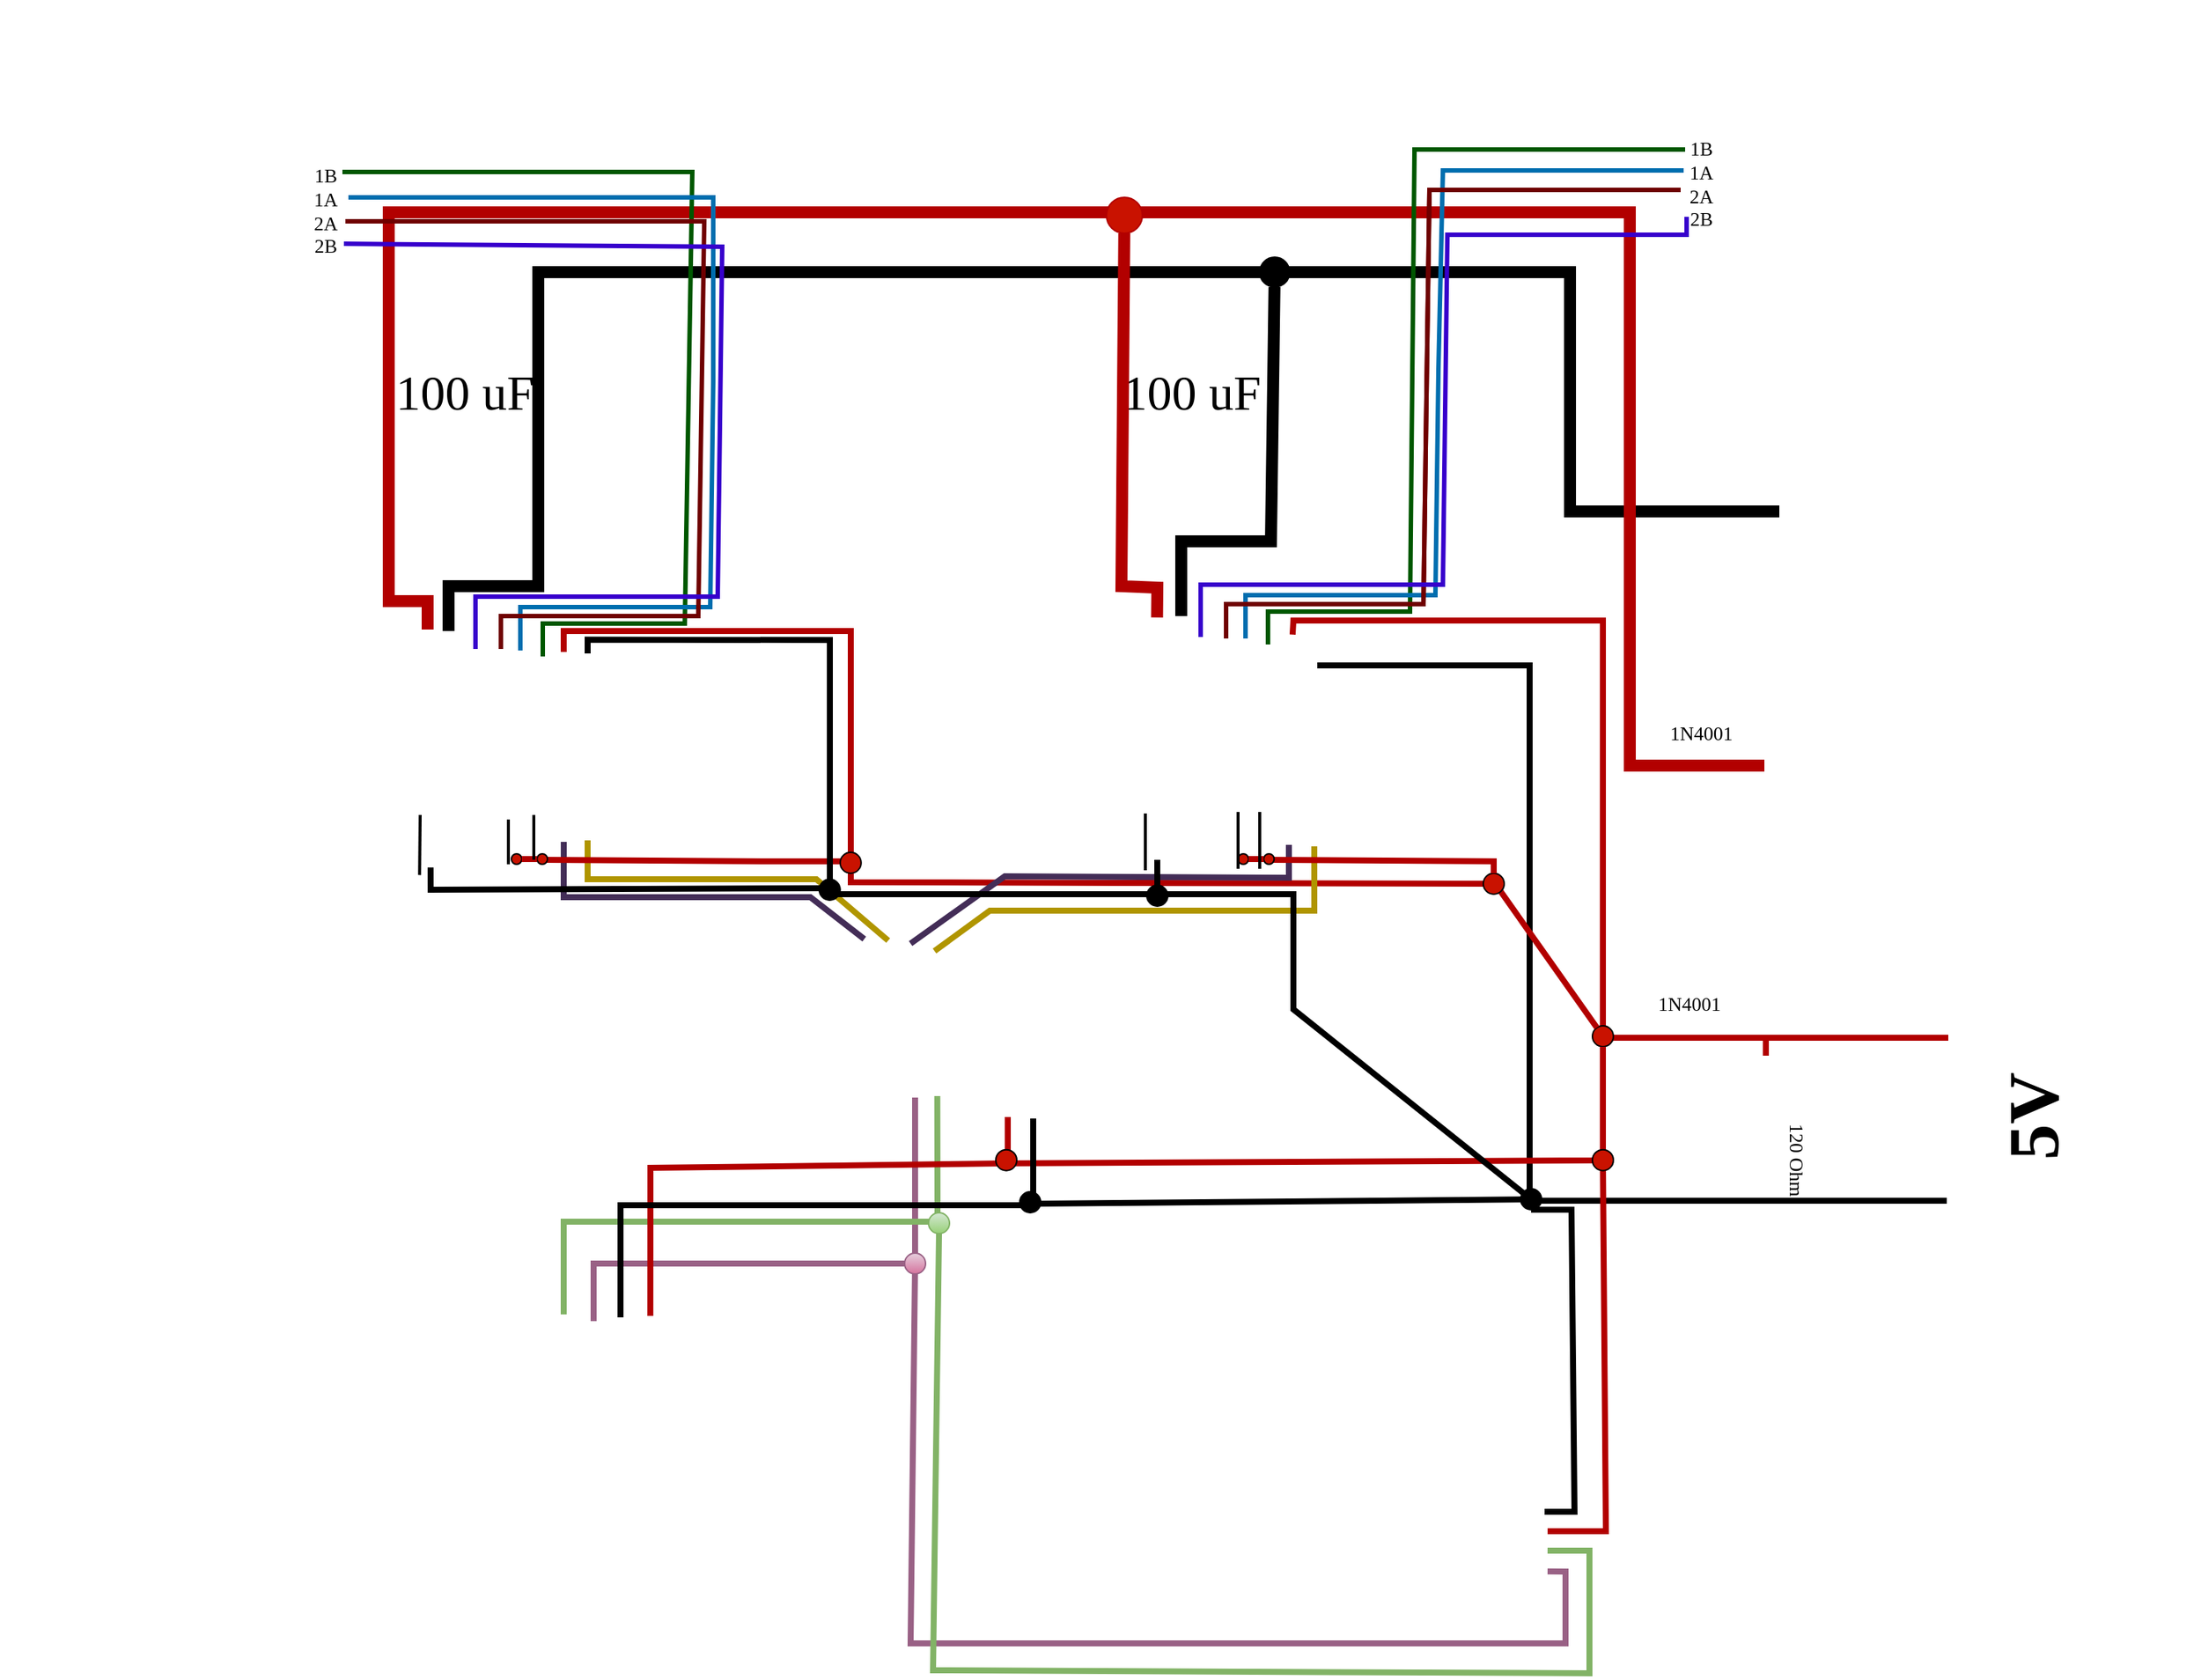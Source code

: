 <mxfile version="20.3.3" type="device"><diagram id="msQ-T8HynuRrJo_k9gsp" name="Page-1"><mxGraphModel dx="1621" dy="1454" grid="0" gridSize="10" guides="1" tooltips="1" connect="1" arrows="1" fold="1" page="0" pageScale="1" pageWidth="827" pageHeight="1169" math="0" shadow="0"><root><mxCell id="0"/><mxCell id="1" parent="0"/><mxCell id="jXU40LlYIS5cMDpd4E87-1" value="" style="shape=image;verticalLabelPosition=bottom;labelBackgroundColor=default;verticalAlign=top;aspect=fixed;imageAspect=0;image=https://mecrisp-stellaris-folkdoc.sourceforge.io/_images/blue-pill.jpg;rotation=0;" parent="1" vertex="1"><mxGeometry x="247.81" y="-120" width="362.19" height="140" as="geometry"/></mxCell><mxCell id="QvM7gZhNKE7TSKZlfNGz-2" value="" style="shape=image;verticalLabelPosition=bottom;labelBackgroundColor=default;verticalAlign=top;aspect=fixed;imageAspect=0;image=https://d2t1xqejof9utc.cloudfront.net/screenshots/pics/e58d6b5ea26cf8fde4ae7e203d1c088b/large.png;rotation=90;" vertex="1" parent="1"><mxGeometry x="984.5" y="-699.5" width="258.67" height="194" as="geometry"/></mxCell><mxCell id="QvM7gZhNKE7TSKZlfNGz-3" value="" style="shape=image;verticalLabelPosition=bottom;labelBackgroundColor=default;verticalAlign=top;aspect=fixed;imageAspect=0;image=https://d2t1xqejof9utc.cloudfront.net/screenshots/pics/e58d6b5ea26cf8fde4ae7e203d1c088b/large.png;rotation=90;flipH=0;flipV=1;" vertex="1" parent="1"><mxGeometry x="-172" y="-686.9" width="262.54" height="196.9" as="geometry"/></mxCell><mxCell id="QvM7gZhNKE7TSKZlfNGz-10" value="" style="shape=image;verticalLabelPosition=bottom;labelBackgroundColor=default;verticalAlign=top;aspect=fixed;imageAspect=0;image=https://www.makerguides.com/wp-content/uploads/2019/02/A4988-Connections-pinout-microstepping-pins.png;rotation=-90;clipPath=inset(0% 12.33% 1.27% 0.33%);" vertex="1" parent="1"><mxGeometry x="120" y="-286.2" width="160" height="118.779" as="geometry"/></mxCell><mxCell id="QvM7gZhNKE7TSKZlfNGz-11" value="" style="shape=image;verticalLabelPosition=bottom;labelBackgroundColor=default;verticalAlign=top;aspect=fixed;imageAspect=0;image=https://www.makerguides.com/wp-content/uploads/2019/02/A4988-Connections-pinout-microstepping-pins.png;rotation=-90;" vertex="1" parent="1"><mxGeometry x="600" y="-290" width="171.76" height="112.95" as="geometry"/></mxCell><mxCell id="QvM7gZhNKE7TSKZlfNGz-13" value="" style="shape=image;verticalLabelPosition=bottom;labelBackgroundColor=default;verticalAlign=top;aspect=fixed;imageAspect=0;image=https://www.elementzonline.com/image/cache/catalog/data/products/Sensors%20and%20Modules/Accelerometers/MPU6050/sku_154602_2-550x550.jpg;rotation=90;" vertex="1" parent="1"><mxGeometry x="130.0" y="110" width="190" height="190" as="geometry"/></mxCell><mxCell id="QvM7gZhNKE7TSKZlfNGz-14" value="" style="shape=image;verticalLabelPosition=bottom;labelBackgroundColor=default;verticalAlign=top;aspect=fixed;imageAspect=0;image=https://lastminuteengineers.b-cdn.net/wp-content/uploads/arduino/I2C-LCD-Display-Pinout.png;clipPath=inset(0% 22% 23.85% 0%);" vertex="1" parent="1"><mxGeometry x="520" y="100" width="385" height="244.327" as="geometry"/></mxCell><mxCell id="QvM7gZhNKE7TSKZlfNGz-16" value="" style="shape=image;verticalLabelPosition=bottom;labelBackgroundColor=default;verticalAlign=top;aspect=fixed;imageAspect=0;image=https://cdn-icons-png.flaticon.com/512/3015/3015677.png;rotation=-90;" vertex="1" parent="1"><mxGeometry x="1050" y="-432.85" width="252" height="252" as="geometry"/></mxCell><mxCell id="QvM7gZhNKE7TSKZlfNGz-21" value="" style="shape=image;verticalLabelPosition=bottom;labelBackgroundColor=default;verticalAlign=top;aspect=fixed;imageAspect=0;image=https://i.pinimg.com/originals/ef/bb/5e/efbb5e3a929ed16d584e2bfb46614b70.jpg;rotation=-90;" vertex="1" parent="1"><mxGeometry x="1100" y="-81.08" width="270" height="191.08" as="geometry"/></mxCell><mxCell id="QvM7gZhNKE7TSKZlfNGz-22" value="&lt;h1 style=&quot;font-size: 48px;&quot;&gt;&lt;font face=&quot;Times New Roman&quot; style=&quot;font-size: 48px;&quot;&gt;5V&lt;/font&gt;&lt;/h1&gt;" style="text;html=1;strokeColor=none;fillColor=none;align=center;verticalAlign=middle;whiteSpace=wrap;rounded=0;rotation=-90;fontSize=48;" vertex="1" parent="1"><mxGeometry x="1190" y="-0.54" width="60" height="30" as="geometry"/></mxCell><mxCell id="QvM7gZhNKE7TSKZlfNGz-29" value="" style="endArrow=none;html=1;rounded=0;strokeWidth=8;fontFamily=Times New Roman;fontSize=48;" edge="1" parent="1"><mxGeometry width="50" height="50" relative="1" as="geometry"><mxPoint x="160" y="-310" as="sourcePoint"/><mxPoint x="1050" y="-390" as="targetPoint"/><Array as="points"><mxPoint x="160" y="-340"/><mxPoint x="220" y="-340"/><mxPoint x="220" y="-550"/><mxPoint x="910" y="-550"/><mxPoint x="910" y="-390"/></Array></mxGeometry></mxCell><mxCell id="QvM7gZhNKE7TSKZlfNGz-30" value="" style="shape=image;verticalLabelPosition=bottom;labelBackgroundColor=default;verticalAlign=top;aspect=fixed;imageAspect=0;image=https://static.thenounproject.com/png/1730548-200.png;rotation=-90;" vertex="1" parent="1"><mxGeometry x="122.85" y="-470" width="97.15" height="97.15" as="geometry"/></mxCell><mxCell id="QvM7gZhNKE7TSKZlfNGz-31" value="&lt;font style=&quot;font-size: 33px;&quot;&gt;100 uF&lt;/font&gt;" style="text;html=1;strokeColor=none;fillColor=none;align=center;verticalAlign=middle;whiteSpace=wrap;rounded=0;fontFamily=Times New Roman;fontSize=48;" vertex="1" parent="1"><mxGeometry x="122.85" y="-490" width="96.42" height="30" as="geometry"/></mxCell><mxCell id="QvM7gZhNKE7TSKZlfNGz-32" value="" style="endArrow=none;html=1;rounded=0;strokeWidth=8;fontFamily=Times New Roman;fontSize=33;fillColor=#e51400;strokeColor=#B20000;" edge="1" parent="1"><mxGeometry width="50" height="50" relative="1" as="geometry"><mxPoint x="146" y="-311" as="sourcePoint"/><mxPoint x="1040" y="-220" as="targetPoint"/><Array as="points"><mxPoint x="146" y="-330"/><mxPoint x="120" y="-330"/><mxPoint x="120" y="-590"/><mxPoint x="950" y="-590"/><mxPoint x="950" y="-340"/><mxPoint x="950" y="-220"/></Array></mxGeometry></mxCell><mxCell id="QvM7gZhNKE7TSKZlfNGz-33" value="" style="shape=image;verticalLabelPosition=bottom;labelBackgroundColor=default;verticalAlign=top;aspect=fixed;imageAspect=0;image=https://www.makerguides.com/wp-content/uploads/2019/02/A4988-Connections-pinout-microstepping-pins.png;rotation=-90;clipPath=inset(0% 12.33% 1.27% 0.33%);" vertex="1" parent="1"><mxGeometry x="605.88" y="-286.2" width="160" height="118.779" as="geometry"/></mxCell><mxCell id="QvM7gZhNKE7TSKZlfNGz-34" value="" style="shape=image;verticalLabelPosition=bottom;labelBackgroundColor=default;verticalAlign=top;aspect=fixed;imageAspect=0;image=https://static.thenounproject.com/png/1730548-200.png;rotation=-90;" vertex="1" parent="1"><mxGeometry x="608.73" y="-470" width="97.15" height="97.15" as="geometry"/></mxCell><mxCell id="QvM7gZhNKE7TSKZlfNGz-35" value="&lt;font style=&quot;font-size: 33px;&quot;&gt;100 uF&lt;/font&gt;" style="text;html=1;strokeColor=none;fillColor=none;align=center;verticalAlign=middle;whiteSpace=wrap;rounded=0;fontFamily=Times New Roman;fontSize=48;" vertex="1" parent="1"><mxGeometry x="608.73" y="-490" width="96.42" height="30" as="geometry"/></mxCell><mxCell id="QvM7gZhNKE7TSKZlfNGz-36" value="" style="endArrow=none;html=1;rounded=0;strokeWidth=8;fontFamily=Times New Roman;fontSize=33;" edge="1" parent="1" target="QvM7gZhNKE7TSKZlfNGz-42"><mxGeometry width="50" height="50" relative="1" as="geometry"><mxPoint x="650" y="-320" as="sourcePoint"/><mxPoint x="710" y="-550" as="targetPoint"/><Array as="points"><mxPoint x="650" y="-370"/><mxPoint x="710" y="-370"/></Array></mxGeometry></mxCell><mxCell id="QvM7gZhNKE7TSKZlfNGz-42" value="" style="ellipse;whiteSpace=wrap;html=1;aspect=fixed;fontFamily=Times New Roman;fontSize=33;fillColor=#000000;" vertex="1" parent="1"><mxGeometry x="702.5" y="-560" width="20" height="20" as="geometry"/></mxCell><mxCell id="QvM7gZhNKE7TSKZlfNGz-46" value="" style="endArrow=none;html=1;rounded=0;strokeWidth=8;fontFamily=Times New Roman;fontSize=33;fillColor=#e51400;strokeColor=#B20000;entryX=0.998;entryY=0.039;entryDx=0;entryDy=0;entryPerimeter=0;" edge="1" parent="1" source="QvM7gZhNKE7TSKZlfNGz-47" target="QvM7gZhNKE7TSKZlfNGz-11"><mxGeometry width="50" height="50" relative="1" as="geometry"><mxPoint x="609" y="-590" as="sourcePoint"/><mxPoint x="630" y="-320" as="targetPoint"/><Array as="points"><mxPoint x="610" y="-340"/><mxPoint x="634" y="-339"/></Array></mxGeometry></mxCell><mxCell id="QvM7gZhNKE7TSKZlfNGz-47" value="" style="ellipse;whiteSpace=wrap;html=1;aspect=fixed;fontFamily=Times New Roman;fontSize=33;fillColor=#C91200;fontColor=#ffffff;strokeColor=#B20000;" vertex="1" parent="1"><mxGeometry x="600" y="-600" width="24" height="24" as="geometry"/></mxCell><mxCell id="QvM7gZhNKE7TSKZlfNGz-50" value="" style="endArrow=none;html=1;rounded=0;strokeWidth=3;fontFamily=Times New Roman;fontSize=33;fillColor=#008a00;strokeColor=#005700;" edge="1" parent="1"><mxGeometry width="50" height="50" relative="1" as="geometry"><mxPoint x="708" y="-301" as="sourcePoint"/><mxPoint x="987" y="-632" as="targetPoint"/><Array as="points"><mxPoint x="708" y="-323"/><mxPoint x="803" y="-323"/><mxPoint x="806" y="-632"/></Array></mxGeometry></mxCell><mxCell id="QvM7gZhNKE7TSKZlfNGz-51" value="1B&lt;br style=&quot;font-size: 13px;&quot;&gt;1A&lt;br style=&quot;font-size: 13px;&quot;&gt;2A&lt;br style=&quot;font-size: 13px;&quot;&gt;2B" style="text;html=1;strokeColor=none;fillColor=none;align=center;verticalAlign=middle;whiteSpace=wrap;rounded=0;fontFamily=Times New Roman;fontSize=13;" vertex="1" parent="1"><mxGeometry x="968" y="-624" width="60" height="30" as="geometry"/></mxCell><mxCell id="QvM7gZhNKE7TSKZlfNGz-52" value="" style="endArrow=none;html=1;rounded=0;strokeWidth=3;fontFamily=Times New Roman;fontSize=33;fillColor=#1ba1e2;strokeColor=#006EAF;" edge="1" parent="1"><mxGeometry width="50" height="50" relative="1" as="geometry"><mxPoint x="693" y="-305" as="sourcePoint"/><mxPoint x="986" y="-618" as="targetPoint"/><Array as="points"><mxPoint x="693" y="-334"/><mxPoint x="820" y="-334"/><mxPoint x="822" y="-485"/><mxPoint x="825" y="-618"/></Array></mxGeometry></mxCell><mxCell id="QvM7gZhNKE7TSKZlfNGz-53" value="" style="endArrow=none;html=1;rounded=0;strokeWidth=3;fontFamily=Times New Roman;fontSize=33;fillColor=#a20025;strokeColor=#6F0000;" edge="1" parent="1"><mxGeometry width="50" height="50" relative="1" as="geometry"><mxPoint x="680" y="-305" as="sourcePoint"/><mxPoint x="954" y="-605" as="targetPoint"/><Array as="points"><mxPoint x="680" y="-328"/><mxPoint x="812" y="-328"/><mxPoint x="816" y="-605"/></Array></mxGeometry></mxCell><mxCell id="QvM7gZhNKE7TSKZlfNGz-54" value="" style="endArrow=none;html=1;rounded=0;strokeWidth=3;fontFamily=Times New Roman;fontSize=33;fillColor=#a20025;strokeColor=#6F0000;" edge="1" parent="1"><mxGeometry width="50" height="50" relative="1" as="geometry"><mxPoint x="680" y="-306" as="sourcePoint"/><mxPoint x="984" y="-605" as="targetPoint"/><Array as="points"><mxPoint x="680" y="-328"/><mxPoint x="812" y="-328"/><mxPoint x="816" y="-605"/></Array></mxGeometry></mxCell><mxCell id="QvM7gZhNKE7TSKZlfNGz-55" value="" style="endArrow=none;html=1;rounded=0;strokeWidth=3;fontFamily=Times New Roman;fontSize=13;fillColor=#6a00ff;strokeColor=#3700CC;" edge="1" parent="1"><mxGeometry width="50" height="50" relative="1" as="geometry"><mxPoint x="663" y="-306" as="sourcePoint"/><mxPoint x="988" y="-587" as="targetPoint"/><Array as="points"><mxPoint x="663" y="-341"/><mxPoint x="825" y="-341"/><mxPoint x="828" y="-575"/><mxPoint x="988" y="-575"/></Array></mxGeometry></mxCell><mxCell id="QvM7gZhNKE7TSKZlfNGz-64" value="" style="endArrow=none;html=1;rounded=0;strokeWidth=3;fontFamily=Times New Roman;fontSize=33;fillColor=#008a00;strokeColor=#005700;" edge="1" parent="1"><mxGeometry width="50" height="50" relative="1" as="geometry"><mxPoint x="223" y="-293" as="sourcePoint"/><mxPoint x="89" y="-617" as="targetPoint"/><Array as="points"><mxPoint x="223" y="-315"/><mxPoint x="318" y="-315"/><mxPoint x="323" y="-617"/></Array></mxGeometry></mxCell><mxCell id="QvM7gZhNKE7TSKZlfNGz-65" value="" style="endArrow=none;html=1;rounded=0;strokeWidth=3;fontFamily=Times New Roman;fontSize=33;fillColor=#1ba1e2;strokeColor=#006EAF;entryX=0.75;entryY=0.2;entryDx=0;entryDy=0;entryPerimeter=0;" edge="1" parent="1" target="QvM7gZhNKE7TSKZlfNGz-68"><mxGeometry width="50" height="50" relative="1" as="geometry"><mxPoint x="208" y="-297" as="sourcePoint"/><mxPoint x="501" y="-610" as="targetPoint"/><Array as="points"><mxPoint x="208" y="-326"/><mxPoint x="335" y="-326"/><mxPoint x="337" y="-477"/><mxPoint x="337" y="-600"/></Array></mxGeometry></mxCell><mxCell id="QvM7gZhNKE7TSKZlfNGz-66" value="" style="endArrow=none;html=1;rounded=0;strokeWidth=3;fontFamily=Times New Roman;fontSize=33;fillColor=#a20025;strokeColor=#6F0000;entryX=0.717;entryY=0.733;entryDx=0;entryDy=0;entryPerimeter=0;" edge="1" parent="1" target="QvM7gZhNKE7TSKZlfNGz-68"><mxGeometry width="50" height="50" relative="1" as="geometry"><mxPoint x="195" y="-298.0" as="sourcePoint"/><mxPoint x="499" y="-597.0" as="targetPoint"/><Array as="points"><mxPoint x="195" y="-320.0"/><mxPoint x="327" y="-320.0"/><mxPoint x="331" y="-584"/></Array></mxGeometry></mxCell><mxCell id="QvM7gZhNKE7TSKZlfNGz-67" value="" style="endArrow=none;html=1;rounded=0;strokeWidth=3;fontFamily=Times New Roman;fontSize=13;fillColor=#6a00ff;strokeColor=#3700CC;" edge="1" parent="1"><mxGeometry width="50" height="50" relative="1" as="geometry"><mxPoint x="178.0" y="-298" as="sourcePoint"/><mxPoint x="90" y="-569" as="targetPoint"/><Array as="points"><mxPoint x="178.0" y="-333"/><mxPoint x="340.0" y="-333"/><mxPoint x="343.0" y="-567"/></Array></mxGeometry></mxCell><mxCell id="QvM7gZhNKE7TSKZlfNGz-68" value="1B&lt;br style=&quot;font-size: 13px;&quot;&gt;1A&lt;br style=&quot;font-size: 13px;&quot;&gt;2A&lt;br style=&quot;font-size: 13px;&quot;&gt;2B" style="text;html=1;strokeColor=none;fillColor=none;align=center;verticalAlign=middle;whiteSpace=wrap;rounded=0;fontFamily=Times New Roman;fontSize=13;" vertex="1" parent="1"><mxGeometry x="48" y="-606" width="60" height="30" as="geometry"/></mxCell><mxCell id="QvM7gZhNKE7TSKZlfNGz-69" value="" style="endArrow=none;html=1;rounded=0;strokeWidth=4;fontFamily=Times New Roman;fontSize=13;exitX=0.876;exitY=0.964;exitDx=0;exitDy=0;exitPerimeter=0;" edge="1" parent="1" source="QvM7gZhNKE7TSKZlfNGz-33"><mxGeometry width="50" height="50" relative="1" as="geometry"><mxPoint x="860" y="-193" as="sourcePoint"/><mxPoint x="1162" y="71" as="targetPoint"/><Array as="points"><mxPoint x="883" y="-287"/><mxPoint x="883" y="71"/></Array></mxGeometry></mxCell><mxCell id="QvM7gZhNKE7TSKZlfNGz-70" value="" style="endArrow=none;html=1;rounded=0;strokeWidth=4;fontFamily=Times New Roman;fontSize=13;fillColor=#e51400;strokeColor=#B20000;entryX=1.005;entryY=0.825;entryDx=0;entryDy=0;entryPerimeter=0;" edge="1" parent="1" target="QvM7gZhNKE7TSKZlfNGz-33"><mxGeometry width="50" height="50" relative="1" as="geometry"><mxPoint x="1163" y="-38" as="sourcePoint"/><mxPoint x="724" y="-310" as="targetPoint"/><Array as="points"><mxPoint x="932" y="-38"/><mxPoint x="932" y="-317"/><mxPoint x="725" y="-317"/></Array></mxGeometry></mxCell><mxCell id="QvM7gZhNKE7TSKZlfNGz-71" value="" style="ellipse;whiteSpace=wrap;html=1;aspect=fixed;fontFamily=Times New Roman;fontSize=13;fillColor=#C91200;" vertex="1" parent="1"><mxGeometry x="925" y="-46" width="14" height="14" as="geometry"/></mxCell><mxCell id="QvM7gZhNKE7TSKZlfNGz-72" value="" style="endArrow=none;html=1;rounded=0;strokeWidth=4;fontFamily=Times New Roman;fontSize=13;fillColor=#e51400;strokeColor=#B20000;" edge="1" parent="1" target="QvM7gZhNKE7TSKZlfNGz-71"><mxGeometry width="50" height="50" relative="1" as="geometry"><mxPoint x="534" y="15" as="sourcePoint"/><mxPoint x="920" y="-46" as="targetPoint"/><Array as="points"><mxPoint x="534" y="46"/><mxPoint x="932" y="44"/></Array></mxGeometry></mxCell><mxCell id="QvM7gZhNKE7TSKZlfNGz-73" value="" style="ellipse;whiteSpace=wrap;html=1;aspect=fixed;fontFamily=Times New Roman;fontSize=13;fillColor=#000000;strokeColor=#000000;" vertex="1" parent="1"><mxGeometry x="877" y="63" width="14" height="14" as="geometry"/></mxCell><mxCell id="QvM7gZhNKE7TSKZlfNGz-75" value="" style="endArrow=none;html=1;rounded=0;strokeWidth=4;fontFamily=Times New Roman;fontSize=13;" edge="1" parent="1" target="QvM7gZhNKE7TSKZlfNGz-73"><mxGeometry width="50" height="50" relative="1" as="geometry"><mxPoint x="551" y="16" as="sourcePoint"/><mxPoint x="869" y="66" as="targetPoint"/><Array as="points"><mxPoint x="551" y="73"/></Array></mxGeometry></mxCell><mxCell id="QvM7gZhNKE7TSKZlfNGz-77" value="" style="endArrow=none;html=1;rounded=0;strokeWidth=4;fontFamily=Times New Roman;fontSize=13;fillColor=#e51400;strokeColor=#B20000;" edge="1" parent="1" target="QvM7gZhNKE7TSKZlfNGz-71"><mxGeometry width="50" height="50" relative="1" as="geometry"><mxPoint x="237" y="-296" as="sourcePoint"/><mxPoint x="569" y="-213" as="targetPoint"/><Array as="points"><mxPoint x="237" y="-310"/><mxPoint x="429" y="-310"/><mxPoint x="429" y="-142"/><mxPoint x="860" y="-141"/></Array></mxGeometry></mxCell><mxCell id="QvM7gZhNKE7TSKZlfNGz-78" value="" style="shape=image;verticalLabelPosition=bottom;labelBackgroundColor=default;verticalAlign=top;aspect=fixed;imageAspect=0;image=https://flaviocopes.com/electronics-components-diodes/Screen%20Shot%202020-12-06%20at%2011.54.39.png;clipPath=inset(36.43% 34.67% 36.43% 34%);rotation=-180;" vertex="1" parent="1"><mxGeometry x="964" y="-233" width="68" height="27.49" as="geometry"/></mxCell><mxCell id="QvM7gZhNKE7TSKZlfNGz-82" value="" style="shape=image;verticalLabelPosition=bottom;labelBackgroundColor=default;verticalAlign=top;aspect=fixed;imageAspect=0;image=https://www.nicepng.com/png/detail/207-2078852_this-symbol-may-be-simpler-https-switch-symbol.png;clipPath=inset(9.09% 12% 9.09% 11.67%);" vertex="1" parent="1"><mxGeometry x="1057" y="-55.34" width="99" height="23.34" as="geometry"/></mxCell><mxCell id="QvM7gZhNKE7TSKZlfNGz-84" value="" style="shape=image;verticalLabelPosition=bottom;labelBackgroundColor=default;verticalAlign=top;aspect=fixed;imageAspect=0;image=https://flaviocopes.com/electronics-components-diodes/Screen%20Shot%202020-12-06%20at%2011.54.39.png;clipPath=inset(36.43% 34.67% 36.43% 34%);rotation=-180;" vertex="1" parent="1"><mxGeometry x="960" y="-51" width="68" height="27.49" as="geometry"/></mxCell><mxCell id="QvM7gZhNKE7TSKZlfNGz-86" value="" style="shape=image;verticalLabelPosition=bottom;labelBackgroundColor=default;verticalAlign=top;aspect=fixed;imageAspect=0;image=https://deskthority.net/wiki/images/thumb/f/f0/Circuit_symbol--Light-emitting_diode.svg/300px-Circuit_symbol--Light-emitting_diode.svg.png;rotation=90;" vertex="1" parent="1"><mxGeometry x="1016" y="-26" width="50" height="50" as="geometry"/></mxCell><mxCell id="QvM7gZhNKE7TSKZlfNGz-87" value="" style="shape=image;verticalLabelPosition=bottom;labelBackgroundColor=default;verticalAlign=top;aspect=fixed;imageAspect=0;image=https://upload.wikimedia.org/wikipedia/commons/thumb/a/a0/Resistor_symbol_Europe.svg/2560px-Resistor_symbol_Europe.svg.png;rotation=90;" vertex="1" parent="1"><mxGeometry x="1018.14" y="36" width="45.72" height="22.86" as="geometry"/></mxCell><mxCell id="QvM7gZhNKE7TSKZlfNGz-88" value="120 Ohm" style="text;html=1;strokeColor=none;fillColor=none;align=center;verticalAlign=middle;whiteSpace=wrap;rounded=0;fontFamily=Times New Roman;fontSize=13;rotation=90;" vertex="1" parent="1"><mxGeometry x="1032" y="28.86" width="60" height="30" as="geometry"/></mxCell><mxCell id="QvM7gZhNKE7TSKZlfNGz-89" value="" style="endArrow=none;html=1;rounded=0;strokeWidth=4;fontFamily=Times New Roman;fontSize=13;exitX=0;exitY=0.5;exitDx=0;exitDy=0;fillColor=#e51400;strokeColor=#B20000;" edge="1" parent="1" source="QvM7gZhNKE7TSKZlfNGz-86"><mxGeometry width="50" height="50" relative="1" as="geometry"><mxPoint x="1082" y="21" as="sourcePoint"/><mxPoint x="1041" y="-37" as="targetPoint"/></mxGeometry></mxCell><mxCell id="QvM7gZhNKE7TSKZlfNGz-90" value="1N4001" style="text;html=1;strokeColor=none;fillColor=none;align=center;verticalAlign=middle;whiteSpace=wrap;rounded=0;fontFamily=Times New Roman;fontSize=13;" vertex="1" parent="1"><mxGeometry x="960" y="-76" width="60" height="30" as="geometry"/></mxCell><mxCell id="QvM7gZhNKE7TSKZlfNGz-91" value="1N4001" style="text;html=1;strokeColor=none;fillColor=none;align=center;verticalAlign=middle;whiteSpace=wrap;rounded=0;fontFamily=Times New Roman;fontSize=13;" vertex="1" parent="1"><mxGeometry x="968" y="-257" width="60" height="30" as="geometry"/></mxCell><mxCell id="QvM7gZhNKE7TSKZlfNGz-93" value="" style="endArrow=none;html=1;rounded=0;strokeWidth=4;fontFamily=Times New Roman;fontSize=13;entryX=0.139;entryY=0.812;entryDx=0;entryDy=0;entryPerimeter=0;fillColor=#76608a;strokeColor=#432D57;" edge="1" parent="1" target="QvM7gZhNKE7TSKZlfNGz-10"><mxGeometry width="50" height="50" relative="1" as="geometry"><mxPoint x="438" y="-104" as="sourcePoint"/><mxPoint x="633" y="-242" as="targetPoint"/><Array as="points"><mxPoint x="402" y="-132"/><mxPoint x="237" y="-132"/></Array></mxGeometry></mxCell><mxCell id="QvM7gZhNKE7TSKZlfNGz-94" value="" style="endArrow=none;html=1;rounded=0;strokeWidth=4;fontFamily=Times New Roman;fontSize=13;entryX=0.145;entryY=0.946;entryDx=0;entryDy=0;entryPerimeter=0;fillColor=#e3c800;strokeColor=#B09500;" edge="1" parent="1" target="QvM7gZhNKE7TSKZlfNGz-10"><mxGeometry width="50" height="50" relative="1" as="geometry"><mxPoint x="454" y="-103" as="sourcePoint"/><mxPoint x="283" y="-154" as="targetPoint"/><Array as="points"><mxPoint x="406" y="-144"/><mxPoint x="253" y="-144"/></Array></mxGeometry></mxCell><mxCell id="QvM7gZhNKE7TSKZlfNGz-95" value="" style="endArrow=none;html=1;rounded=0;strokeWidth=4;fontFamily=Times New Roman;fontSize=13;entryX=0.126;entryY=0.804;entryDx=0;entryDy=0;entryPerimeter=0;fillColor=#76608a;strokeColor=#432D57;" edge="1" parent="1" target="QvM7gZhNKE7TSKZlfNGz-33"><mxGeometry width="50" height="50" relative="1" as="geometry"><mxPoint x="469" y="-101" as="sourcePoint"/><mxPoint x="539" y="-151" as="targetPoint"/><Array as="points"><mxPoint x="532" y="-146"/><mxPoint x="722" y="-145"/></Array></mxGeometry></mxCell><mxCell id="QvM7gZhNKE7TSKZlfNGz-96" value="" style="endArrow=none;html=1;rounded=0;strokeWidth=4;fontFamily=Times New Roman;fontSize=13;entryX=0.12;entryY=0.947;entryDx=0;entryDy=0;entryPerimeter=0;fillColor=#e3c800;strokeColor=#B09500;" edge="1" parent="1" target="QvM7gZhNKE7TSKZlfNGz-33"><mxGeometry width="50" height="50" relative="1" as="geometry"><mxPoint x="485" y="-96" as="sourcePoint"/><mxPoint x="535" y="-146" as="targetPoint"/><Array as="points"><mxPoint x="522" y="-123"/><mxPoint x="739" y="-123"/></Array></mxGeometry></mxCell><mxCell id="QvM7gZhNKE7TSKZlfNGz-97" value="" style="endArrow=none;html=1;rounded=0;strokeWidth=4;fontFamily=Times New Roman;fontSize=13;entryX=0.5;entryY=1;entryDx=0;entryDy=0;" edge="1" parent="1" target="QvM7gZhNKE7TSKZlfNGz-73"><mxGeometry width="50" height="50" relative="1" as="geometry"><mxPoint x="893" y="279" as="sourcePoint"/><mxPoint x="961" y="134" as="targetPoint"/><Array as="points"><mxPoint x="913" y="279"/><mxPoint x="911" y="77"/></Array></mxGeometry></mxCell><mxCell id="QvM7gZhNKE7TSKZlfNGz-98" value="" style="endArrow=none;html=1;rounded=0;strokeWidth=4;fontFamily=Times New Roman;fontSize=13;fillColor=#e51400;strokeColor=#B20000;" edge="1" parent="1"><mxGeometry width="50" height="50" relative="1" as="geometry"><mxPoint x="895" y="292" as="sourcePoint"/><mxPoint x="932" y="45" as="targetPoint"/><Array as="points"><mxPoint x="934" y="292"/></Array></mxGeometry></mxCell><mxCell id="QvM7gZhNKE7TSKZlfNGz-99" value="" style="ellipse;whiteSpace=wrap;html=1;aspect=fixed;fontFamily=Times New Roman;fontSize=13;fillColor=#C91200;" vertex="1" parent="1"><mxGeometry x="925" y="36.86" width="14" height="14" as="geometry"/></mxCell><mxCell id="QvM7gZhNKE7TSKZlfNGz-100" value="" style="endArrow=none;html=1;rounded=0;strokeWidth=4;fontFamily=Times New Roman;fontSize=13;entryX=0.619;entryY=0.871;entryDx=0;entryDy=0;entryPerimeter=0;fillColor=#e6d0de;gradientColor=#d5739d;strokeColor=#996185;" edge="1" parent="1" target="jXU40LlYIS5cMDpd4E87-1"><mxGeometry width="50" height="50" relative="1" as="geometry"><mxPoint x="257" y="151.46" as="sourcePoint"/><mxPoint x="380" y="-0.54" as="targetPoint"/><Array as="points"><mxPoint x="257" y="113"/><mxPoint x="472" y="113"/></Array></mxGeometry></mxCell><mxCell id="QvM7gZhNKE7TSKZlfNGz-101" value="" style="ellipse;whiteSpace=wrap;html=1;aspect=fixed;fontFamily=Times New Roman;fontSize=13;fillColor=#e6d0de;strokeColor=#996185;gradientColor=#d5739d;" vertex="1" parent="1"><mxGeometry x="465" y="106" width="14" height="14" as="geometry"/></mxCell><mxCell id="QvM7gZhNKE7TSKZlfNGz-103" value="" style="endArrow=none;html=1;rounded=0;strokeWidth=4;fontFamily=Times New Roman;fontSize=13;exitX=0.974;exitY=0.896;exitDx=0;exitDy=0;exitPerimeter=0;fillColor=#e6d0de;gradientColor=#d5739d;strokeColor=#996185;" edge="1" parent="1" source="QvM7gZhNKE7TSKZlfNGz-14" target="QvM7gZhNKE7TSKZlfNGz-101"><mxGeometry width="50" height="50" relative="1" as="geometry"><mxPoint x="527" y="193" as="sourcePoint"/><mxPoint x="577" y="143" as="targetPoint"/><Array as="points"><mxPoint x="907" y="319"/><mxPoint x="907" y="367"/><mxPoint x="469" y="367"/></Array></mxGeometry></mxCell><mxCell id="QvM7gZhNKE7TSKZlfNGz-104" value="" style="endArrow=none;html=1;rounded=0;strokeWidth=4;fontFamily=Times New Roman;fontSize=13;exitX=0.66;exitY=0.864;exitDx=0;exitDy=0;exitPerimeter=0;fillColor=#d5e8d4;gradientColor=#97d077;strokeColor=#82b366;" edge="1" parent="1" source="jXU40LlYIS5cMDpd4E87-1"><mxGeometry width="50" height="50" relative="1" as="geometry"><mxPoint x="484" y="235" as="sourcePoint"/><mxPoint x="237" y="147" as="targetPoint"/><Array as="points"><mxPoint x="487" y="85"/><mxPoint x="237" y="85"/></Array></mxGeometry></mxCell><mxCell id="QvM7gZhNKE7TSKZlfNGz-105" value="" style="ellipse;whiteSpace=wrap;html=1;aspect=fixed;fontFamily=Times New Roman;fontSize=13;fillColor=#d5e8d4;strokeColor=#82b366;gradientColor=#97d077;" vertex="1" parent="1"><mxGeometry x="481" y="79" width="14" height="14" as="geometry"/></mxCell><mxCell id="QvM7gZhNKE7TSKZlfNGz-106" value="" style="endArrow=none;html=1;rounded=0;strokeWidth=4;fontFamily=Times New Roman;fontSize=13;entryX=0.5;entryY=1;entryDx=0;entryDy=0;exitX=0.974;exitY=0.839;exitDx=0;exitDy=0;exitPerimeter=0;fillColor=#d5e8d4;gradientColor=#97d077;strokeColor=#82b366;" edge="1" parent="1" source="QvM7gZhNKE7TSKZlfNGz-14" target="QvM7gZhNKE7TSKZlfNGz-105"><mxGeometry width="50" height="50" relative="1" as="geometry"><mxPoint x="582" y="251" as="sourcePoint"/><mxPoint x="632" y="201" as="targetPoint"/><Array as="points"><mxPoint x="923" y="305"/><mxPoint x="923" y="387"/><mxPoint x="484" y="385"/></Array></mxGeometry></mxCell><mxCell id="QvM7gZhNKE7TSKZlfNGz-107" value="" style="ellipse;whiteSpace=wrap;html=1;aspect=fixed;fontFamily=Times New Roman;fontSize=13;fillColor=#C91200;" vertex="1" parent="1"><mxGeometry x="852" y="-148" width="14" height="14" as="geometry"/></mxCell><mxCell id="QvM7gZhNKE7TSKZlfNGz-108" value="" style="endArrow=none;html=1;rounded=0;strokeWidth=4;fontFamily=Times New Roman;fontSize=13;entryX=0.5;entryY=0;entryDx=0;entryDy=0;exitX=0.064;exitY=0.686;exitDx=0;exitDy=0;exitPerimeter=0;fillColor=#e51400;strokeColor=#B20000;" edge="1" parent="1" source="QvM7gZhNKE7TSKZlfNGz-33" target="QvM7gZhNKE7TSKZlfNGz-107"><mxGeometry width="50" height="50" relative="1" as="geometry"><mxPoint x="810" y="-144" as="sourcePoint"/><mxPoint x="860" y="-194" as="targetPoint"/><Array as="points"><mxPoint x="859" y="-156"/></Array></mxGeometry></mxCell><mxCell id="QvM7gZhNKE7TSKZlfNGz-109" value="" style="ellipse;whiteSpace=wrap;html=1;aspect=fixed;fontFamily=Times New Roman;fontSize=13;fillColor=#C91200;" vertex="1" parent="1"><mxGeometry x="705.15" y="-161" width="7" height="7" as="geometry"/></mxCell><mxCell id="QvM7gZhNKE7TSKZlfNGz-111" value="" style="ellipse;whiteSpace=wrap;html=1;aspect=fixed;fontFamily=Times New Roman;fontSize=13;fillColor=#C91200;" vertex="1" parent="1"><mxGeometry x="688" y="-161" width="7" height="7" as="geometry"/></mxCell><mxCell id="QvM7gZhNKE7TSKZlfNGz-113" value="" style="endArrow=none;html=1;rounded=0;strokeWidth=4;fontFamily=Times New Roman;fontSize=13;exitX=1;exitY=0.5;exitDx=0;exitDy=0;entryX=0;entryY=0.5;entryDx=0;entryDy=0;fillColor=#e51400;strokeColor=#B20000;" edge="1" parent="1" source="QvM7gZhNKE7TSKZlfNGz-111" target="QvM7gZhNKE7TSKZlfNGz-109"><mxGeometry width="50" height="50" relative="1" as="geometry"><mxPoint x="674" y="-133" as="sourcePoint"/><mxPoint x="724" y="-183" as="targetPoint"/></mxGeometry></mxCell><mxCell id="QvM7gZhNKE7TSKZlfNGz-115" value="" style="endArrow=none;html=1;rounded=0;strokeWidth=4;fontFamily=Times New Roman;fontSize=13;exitX=0.064;exitY=0.686;exitDx=0;exitDy=0;exitPerimeter=0;fillColor=#e51400;strokeColor=#B20000;" edge="1" parent="1"><mxGeometry width="50" height="50" relative="1" as="geometry"><mxPoint x="221.973" y="-157.051" as="sourcePoint"/><mxPoint x="430" y="-156" as="targetPoint"/><Array as="points"><mxPoint x="373" y="-156"/></Array></mxGeometry></mxCell><mxCell id="QvM7gZhNKE7TSKZlfNGz-116" value="" style="ellipse;whiteSpace=wrap;html=1;aspect=fixed;fontFamily=Times New Roman;fontSize=13;fillColor=#C91200;" vertex="1" parent="1"><mxGeometry x="219.15" y="-161" width="7" height="7" as="geometry"/></mxCell><mxCell id="QvM7gZhNKE7TSKZlfNGz-117" value="" style="ellipse;whiteSpace=wrap;html=1;aspect=fixed;fontFamily=Times New Roman;fontSize=13;fillColor=#C91200;" vertex="1" parent="1"><mxGeometry x="202" y="-161" width="7" height="7" as="geometry"/></mxCell><mxCell id="QvM7gZhNKE7TSKZlfNGz-118" value="" style="endArrow=none;html=1;rounded=0;strokeWidth=4;fontFamily=Times New Roman;fontSize=13;exitX=1;exitY=0.5;exitDx=0;exitDy=0;entryX=0;entryY=0.5;entryDx=0;entryDy=0;fillColor=#e51400;strokeColor=#B20000;" edge="1" parent="1" source="QvM7gZhNKE7TSKZlfNGz-117" target="QvM7gZhNKE7TSKZlfNGz-116"><mxGeometry width="50" height="50" relative="1" as="geometry"><mxPoint x="188" y="-133" as="sourcePoint"/><mxPoint x="238" y="-183" as="targetPoint"/></mxGeometry></mxCell><mxCell id="QvM7gZhNKE7TSKZlfNGz-119" value="" style="ellipse;whiteSpace=wrap;html=1;aspect=fixed;fontFamily=Times New Roman;fontSize=13;fillColor=#C91200;" vertex="1" parent="1"><mxGeometry x="421.91" y="-162" width="14" height="14" as="geometry"/></mxCell><mxCell id="QvM7gZhNKE7TSKZlfNGz-121" value="" style="endArrow=none;html=1;rounded=0;strokeWidth=2;fontFamily=Times New Roman;fontSize=13;entryX=0.232;entryY=0.5;entryDx=0;entryDy=0;entryPerimeter=0;exitX=0.045;exitY=0.5;exitDx=0;exitDy=0;exitPerimeter=0;" edge="1" parent="1" source="QvM7gZhNKE7TSKZlfNGz-10" target="QvM7gZhNKE7TSKZlfNGz-10"><mxGeometry width="50" height="50" relative="1" as="geometry"><mxPoint x="361" y="-50" as="sourcePoint"/><mxPoint x="411" y="-100" as="targetPoint"/></mxGeometry></mxCell><mxCell id="QvM7gZhNKE7TSKZlfNGz-122" value="" style="endArrow=none;html=1;rounded=0;strokeWidth=2;fontFamily=Times New Roman;fontSize=13;entryX=0.232;entryY=0.5;entryDx=0;entryDy=0;entryPerimeter=0;exitX=0.045;exitY=0.5;exitDx=0;exitDy=0;exitPerimeter=0;" edge="1" parent="1"><mxGeometry width="50" height="50" relative="1" as="geometry"><mxPoint x="217" y="-157.081" as="sourcePoint"/><mxPoint x="217" y="-187.001" as="targetPoint"/></mxGeometry></mxCell><mxCell id="QvM7gZhNKE7TSKZlfNGz-123" value="" style="endArrow=none;html=1;rounded=0;strokeWidth=2;fontFamily=Times New Roman;fontSize=13;entryX=0.232;entryY=0.5;entryDx=0;entryDy=0;entryPerimeter=0;exitX=0;exitY=0;exitDx=0;exitDy=0;" edge="1" parent="1" source="QvM7gZhNKE7TSKZlfNGz-10"><mxGeometry width="50" height="50" relative="1" as="geometry"><mxPoint x="141" y="-157.081" as="sourcePoint"/><mxPoint x="141" y="-187.001" as="targetPoint"/></mxGeometry></mxCell><mxCell id="QvM7gZhNKE7TSKZlfNGz-125" value="" style="endArrow=none;html=1;rounded=0;strokeWidth=2;fontFamily=Times New Roman;fontSize=13;entryX=0.232;entryY=0.5;entryDx=0;entryDy=0;entryPerimeter=0;" edge="1" parent="1"><mxGeometry width="50" height="50" relative="1" as="geometry"><mxPoint x="626" y="-150" as="sourcePoint"/><mxPoint x="626" y="-188.0" as="targetPoint"/><Array as="points"><mxPoint x="626" y="-174.08"/></Array></mxGeometry></mxCell><mxCell id="QvM7gZhNKE7TSKZlfNGz-128" value="" style="endArrow=none;html=1;rounded=0;strokeWidth=2;fontFamily=Times New Roman;fontSize=13;entryX=0.232;entryY=0.5;entryDx=0;entryDy=0;entryPerimeter=0;" edge="1" parent="1"><mxGeometry width="50" height="50" relative="1" as="geometry"><mxPoint x="688" y="-151" as="sourcePoint"/><mxPoint x="688" y="-189" as="targetPoint"/><Array as="points"><mxPoint x="688" y="-175.08"/></Array></mxGeometry></mxCell><mxCell id="QvM7gZhNKE7TSKZlfNGz-129" value="" style="endArrow=none;html=1;rounded=0;strokeWidth=2;fontFamily=Times New Roman;fontSize=13;entryX=0.232;entryY=0.5;entryDx=0;entryDy=0;entryPerimeter=0;" edge="1" parent="1"><mxGeometry width="50" height="50" relative="1" as="geometry"><mxPoint x="702.5" y="-151" as="sourcePoint"/><mxPoint x="702.5" y="-189" as="targetPoint"/><Array as="points"><mxPoint x="702.5" y="-175.08"/></Array></mxGeometry></mxCell><mxCell id="QvM7gZhNKE7TSKZlfNGz-76" value="" style="endArrow=none;html=1;rounded=0;strokeWidth=4;fontFamily=Times New Roman;fontSize=13;" edge="1" parent="1" target="QvM7gZhNKE7TSKZlfNGz-73"><mxGeometry width="50" height="50" relative="1" as="geometry"><mxPoint x="253" y="-295" as="sourcePoint"/><mxPoint x="574" y="-167.42" as="targetPoint"/><Array as="points"><mxPoint x="253" y="-304.22"/><mxPoint x="415" y="-304"/><mxPoint x="415" y="-134"/><mxPoint x="725" y="-134"/><mxPoint x="725" y="-57"/></Array></mxGeometry></mxCell><mxCell id="QvM7gZhNKE7TSKZlfNGz-130" value="" style="endArrow=none;html=1;rounded=0;strokeWidth=4;fontFamily=Times New Roman;fontSize=13;exitX=0.032;exitY=0.062;exitDx=0;exitDy=0;exitPerimeter=0;" edge="1" parent="1" source="QvM7gZhNKE7TSKZlfNGz-10"><mxGeometry width="50" height="50" relative="1" as="geometry"><mxPoint x="274" y="-124" as="sourcePoint"/><mxPoint x="414" y="-138" as="targetPoint"/><Array as="points"><mxPoint x="148" y="-137"/></Array></mxGeometry></mxCell><mxCell id="QvM7gZhNKE7TSKZlfNGz-131" value="" style="ellipse;whiteSpace=wrap;html=1;aspect=fixed;fontFamily=Times New Roman;fontSize=13;fillColor=#000000;strokeColor=#000000;" vertex="1" parent="1"><mxGeometry x="407.91" y="-144" width="14" height="14" as="geometry"/></mxCell><mxCell id="QvM7gZhNKE7TSKZlfNGz-132" value="" style="endArrow=none;html=1;rounded=0;strokeWidth=4;fontFamily=Times New Roman;fontSize=13;entryX=0.064;entryY=0.063;entryDx=0;entryDy=0;entryPerimeter=0;" edge="1" parent="1" target="QvM7gZhNKE7TSKZlfNGz-33"><mxGeometry width="50" height="50" relative="1" as="geometry"><mxPoint x="634" y="-132" as="sourcePoint"/><mxPoint x="629" y="-132" as="targetPoint"/></mxGeometry></mxCell><mxCell id="QvM7gZhNKE7TSKZlfNGz-133" value="" style="ellipse;whiteSpace=wrap;html=1;aspect=fixed;fontFamily=Times New Roman;fontSize=13;fillColor=#000000;strokeColor=#000000;" vertex="1" parent="1"><mxGeometry x="627" y="-140" width="14" height="14" as="geometry"/></mxCell><mxCell id="QvM7gZhNKE7TSKZlfNGz-134" value="" style="endArrow=none;html=1;rounded=0;strokeWidth=4;fontFamily=Times New Roman;fontSize=13;exitX=0.2;exitY=0.132;exitDx=0;exitDy=0;exitPerimeter=0;fillColor=#e51400;strokeColor=#B20000;" edge="1" parent="1" source="QvM7gZhNKE7TSKZlfNGz-13"><mxGeometry width="50" height="50" relative="1" as="geometry"><mxPoint x="466" y="79" as="sourcePoint"/><mxPoint x="533" y="46" as="targetPoint"/><Array as="points"><mxPoint x="295" y="49"/></Array></mxGeometry></mxCell><mxCell id="QvM7gZhNKE7TSKZlfNGz-136" value="" style="ellipse;whiteSpace=wrap;html=1;aspect=fixed;fontFamily=Times New Roman;fontSize=13;fillColor=#C91200;" vertex="1" parent="1"><mxGeometry x="526" y="36.86" width="14" height="14" as="geometry"/></mxCell><mxCell id="QvM7gZhNKE7TSKZlfNGz-137" value="" style="endArrow=none;html=1;rounded=0;strokeWidth=4;fontFamily=Times New Roman;fontSize=13;exitX=0.205;exitY=0.237;exitDx=0;exitDy=0;exitPerimeter=0;" edge="1" parent="1" source="QvM7gZhNKE7TSKZlfNGz-13"><mxGeometry width="50" height="50" relative="1" as="geometry"><mxPoint x="585" y="147" as="sourcePoint"/><mxPoint x="552" y="74" as="targetPoint"/><Array as="points"><mxPoint x="275" y="74"/></Array></mxGeometry></mxCell><mxCell id="QvM7gZhNKE7TSKZlfNGz-138" value="" style="ellipse;whiteSpace=wrap;html=1;aspect=fixed;fontFamily=Times New Roman;fontSize=13;fillColor=#000000;strokeColor=#000000;" vertex="1" parent="1"><mxGeometry x="542" y="65" width="14" height="14" as="geometry"/></mxCell></root></mxGraphModel></diagram></mxfile>
